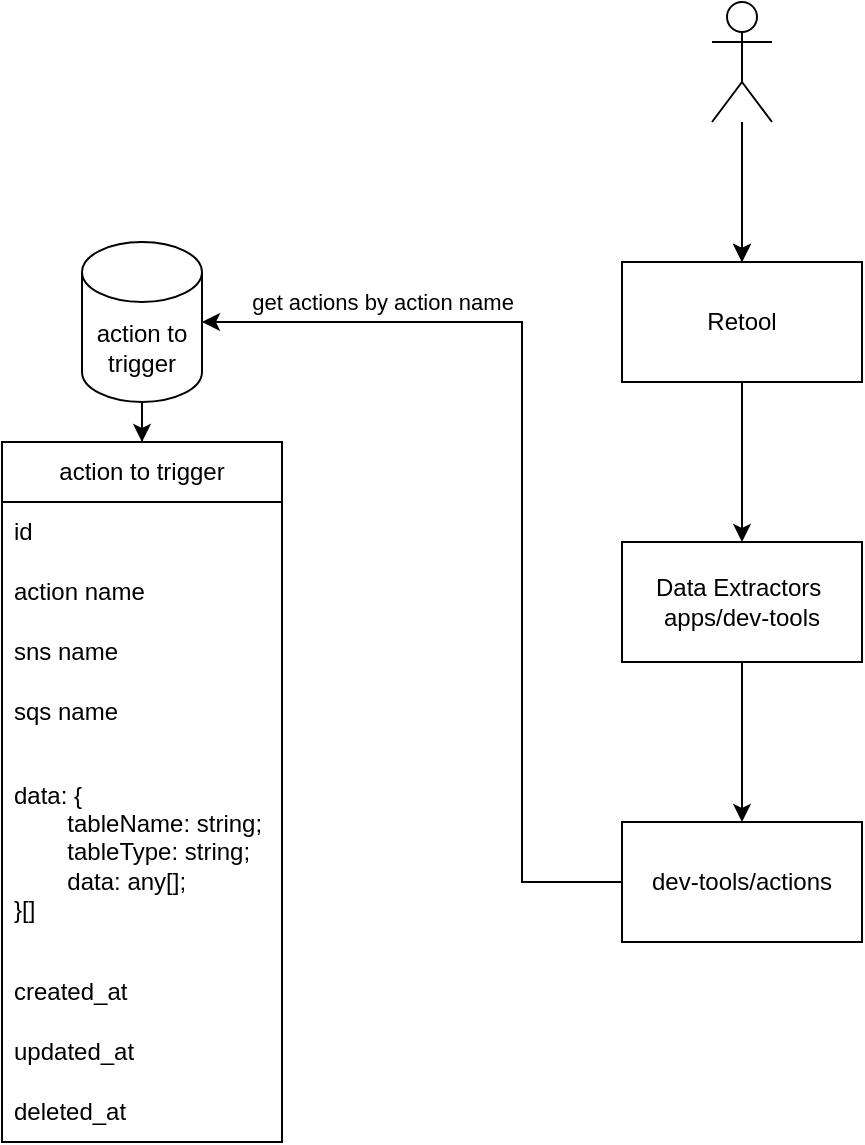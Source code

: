 <mxfile version="26.2.8">
  <diagram name="Page-1" id="piTJ4yABlGyB2_TCcSkk">
    <mxGraphModel dx="964" dy="721" grid="1" gridSize="10" guides="1" tooltips="1" connect="1" arrows="1" fold="1" page="1" pageScale="1" pageWidth="1169" pageHeight="827" math="0" shadow="0">
      <root>
        <mxCell id="0" />
        <mxCell id="1" parent="0" />
        <mxCell id="aWhmmYHfGadmUJ6fNQog-5" value="" style="edgeStyle=orthogonalEdgeStyle;rounded=0;orthogonalLoop=1;jettySize=auto;html=1;" parent="1" source="aWhmmYHfGadmUJ6fNQog-1" target="aWhmmYHfGadmUJ6fNQog-4" edge="1">
          <mxGeometry relative="1" as="geometry" />
        </mxCell>
        <mxCell id="aWhmmYHfGadmUJ6fNQog-1" value="Retool" style="rounded=0;whiteSpace=wrap;html=1;" parent="1" vertex="1">
          <mxGeometry x="340" y="140" width="120" height="60" as="geometry" />
        </mxCell>
        <mxCell id="aWhmmYHfGadmUJ6fNQog-7" value="" style="edgeStyle=orthogonalEdgeStyle;rounded=0;orthogonalLoop=1;jettySize=auto;html=1;" parent="1" source="aWhmmYHfGadmUJ6fNQog-4" target="aWhmmYHfGadmUJ6fNQog-6" edge="1">
          <mxGeometry relative="1" as="geometry" />
        </mxCell>
        <mxCell id="aWhmmYHfGadmUJ6fNQog-4" value="Data Extractors&amp;nbsp;&lt;div&gt;apps/dev-tools&lt;/div&gt;" style="whiteSpace=wrap;html=1;rounded=0;" parent="1" vertex="1">
          <mxGeometry x="340" y="280" width="120" height="60" as="geometry" />
        </mxCell>
        <mxCell id="aWhmmYHfGadmUJ6fNQog-6" value="dev-tools/actions" style="whiteSpace=wrap;html=1;rounded=0;" parent="1" vertex="1">
          <mxGeometry x="340" y="420" width="120" height="60" as="geometry" />
        </mxCell>
        <mxCell id="aWhmmYHfGadmUJ6fNQog-25" style="edgeStyle=orthogonalEdgeStyle;rounded=0;orthogonalLoop=1;jettySize=auto;html=1;" parent="1" source="aWhmmYHfGadmUJ6fNQog-8" target="aWhmmYHfGadmUJ6fNQog-9" edge="1">
          <mxGeometry relative="1" as="geometry" />
        </mxCell>
        <mxCell id="aWhmmYHfGadmUJ6fNQog-8" value="action to trigger" style="shape=cylinder3;whiteSpace=wrap;html=1;boundedLbl=1;backgroundOutline=1;size=15;" parent="1" vertex="1">
          <mxGeometry x="70" y="130" width="60" height="80" as="geometry" />
        </mxCell>
        <mxCell id="aWhmmYHfGadmUJ6fNQog-9" value="action to trigger" style="swimlane;fontStyle=0;childLayout=stackLayout;horizontal=1;startSize=30;horizontalStack=0;resizeParent=1;resizeParentMax=0;resizeLast=0;collapsible=1;marginBottom=0;whiteSpace=wrap;html=1;" parent="1" vertex="1">
          <mxGeometry x="30" y="230" width="140" height="350" as="geometry" />
        </mxCell>
        <mxCell id="aWhmmYHfGadmUJ6fNQog-10" value="id" style="text;strokeColor=none;fillColor=none;align=left;verticalAlign=middle;spacingLeft=4;spacingRight=4;overflow=hidden;points=[[0,0.5],[1,0.5]];portConstraint=eastwest;rotatable=0;whiteSpace=wrap;html=1;" parent="aWhmmYHfGadmUJ6fNQog-9" vertex="1">
          <mxGeometry y="30" width="140" height="30" as="geometry" />
        </mxCell>
        <mxCell id="aWhmmYHfGadmUJ6fNQog-11" value="action name" style="text;strokeColor=none;fillColor=none;align=left;verticalAlign=middle;spacingLeft=4;spacingRight=4;overflow=hidden;points=[[0,0.5],[1,0.5]];portConstraint=eastwest;rotatable=0;whiteSpace=wrap;html=1;" parent="aWhmmYHfGadmUJ6fNQog-9" vertex="1">
          <mxGeometry y="60" width="140" height="30" as="geometry" />
        </mxCell>
        <mxCell id="aWhmmYHfGadmUJ6fNQog-21" value="sns name" style="text;strokeColor=none;fillColor=none;align=left;verticalAlign=middle;spacingLeft=4;spacingRight=4;overflow=hidden;points=[[0,0.5],[1,0.5]];portConstraint=eastwest;rotatable=0;whiteSpace=wrap;html=1;" parent="aWhmmYHfGadmUJ6fNQog-9" vertex="1">
          <mxGeometry y="90" width="140" height="30" as="geometry" />
        </mxCell>
        <mxCell id="aWhmmYHfGadmUJ6fNQog-22" value="sqs name" style="text;strokeColor=none;fillColor=none;align=left;verticalAlign=middle;spacingLeft=4;spacingRight=4;overflow=hidden;points=[[0,0.5],[1,0.5]];portConstraint=eastwest;rotatable=0;whiteSpace=wrap;html=1;" parent="aWhmmYHfGadmUJ6fNQog-9" vertex="1">
          <mxGeometry y="120" width="140" height="30" as="geometry" />
        </mxCell>
        <mxCell id="aWhmmYHfGadmUJ6fNQog-16" value="data:&amp;nbsp;&lt;span style=&quot;background-color: transparent; color: light-dark(rgb(0, 0, 0), rgb(255, 255, 255));&quot;&gt;{&lt;/span&gt;&lt;div&gt;&lt;div&gt;&lt;span style=&quot;white-space: pre;&quot;&gt;&#x9;&lt;/span&gt;tableName: string;&lt;/div&gt;&lt;div&gt;&lt;span style=&quot;white-space: pre;&quot;&gt;&#x9;&lt;/span&gt;tableType: string;&lt;/div&gt;&lt;div&gt;&lt;span style=&quot;white-space: pre;&quot;&gt;&#x9;&lt;/span&gt;data: any[];&lt;/div&gt;&lt;div&gt;}&lt;span style=&quot;background-color: transparent; color: light-dark(rgb(0, 0, 0), rgb(255, 255, 255));&quot;&gt;[]&lt;/span&gt;&lt;/div&gt;&lt;/div&gt;" style="text;strokeColor=none;fillColor=none;align=left;verticalAlign=middle;spacingLeft=4;spacingRight=4;overflow=hidden;points=[[0,0.5],[1,0.5]];portConstraint=eastwest;rotatable=0;whiteSpace=wrap;html=1;" parent="aWhmmYHfGadmUJ6fNQog-9" vertex="1">
          <mxGeometry y="150" width="140" height="110" as="geometry" />
        </mxCell>
        <mxCell id="aWhmmYHfGadmUJ6fNQog-18" value="created_at" style="text;strokeColor=none;fillColor=none;align=left;verticalAlign=middle;spacingLeft=4;spacingRight=4;overflow=hidden;points=[[0,0.5],[1,0.5]];portConstraint=eastwest;rotatable=0;whiteSpace=wrap;html=1;" parent="aWhmmYHfGadmUJ6fNQog-9" vertex="1">
          <mxGeometry y="260" width="140" height="30" as="geometry" />
        </mxCell>
        <mxCell id="aWhmmYHfGadmUJ6fNQog-19" value="updated_at" style="text;strokeColor=none;fillColor=none;align=left;verticalAlign=middle;spacingLeft=4;spacingRight=4;overflow=hidden;points=[[0,0.5],[1,0.5]];portConstraint=eastwest;rotatable=0;whiteSpace=wrap;html=1;" parent="aWhmmYHfGadmUJ6fNQog-9" vertex="1">
          <mxGeometry y="290" width="140" height="30" as="geometry" />
        </mxCell>
        <mxCell id="aWhmmYHfGadmUJ6fNQog-20" value="deleted_at" style="text;strokeColor=none;fillColor=none;align=left;verticalAlign=middle;spacingLeft=4;spacingRight=4;overflow=hidden;points=[[0,0.5],[1,0.5]];portConstraint=eastwest;rotatable=0;whiteSpace=wrap;html=1;" parent="aWhmmYHfGadmUJ6fNQog-9" vertex="1">
          <mxGeometry y="320" width="140" height="30" as="geometry" />
        </mxCell>
        <mxCell id="aWhmmYHfGadmUJ6fNQog-23" style="edgeStyle=orthogonalEdgeStyle;rounded=0;orthogonalLoop=1;jettySize=auto;html=1;entryX=1;entryY=0.5;entryDx=0;entryDy=0;entryPerimeter=0;" parent="1" source="aWhmmYHfGadmUJ6fNQog-6" target="aWhmmYHfGadmUJ6fNQog-8" edge="1">
          <mxGeometry relative="1" as="geometry">
            <Array as="points">
              <mxPoint x="290" y="450" />
              <mxPoint x="290" y="170" />
            </Array>
          </mxGeometry>
        </mxCell>
        <mxCell id="aWhmmYHfGadmUJ6fNQog-24" value="get actions by action name" style="edgeLabel;html=1;align=center;verticalAlign=middle;resizable=0;points=[];" parent="aWhmmYHfGadmUJ6fNQog-23" vertex="1" connectable="0">
          <mxGeometry x="0.722" y="-3" relative="1" as="geometry">
            <mxPoint x="22" y="-7" as="offset" />
          </mxGeometry>
        </mxCell>
        <mxCell id="dHiyeyUTxoID4HvvEmh9-4" value="" style="edgeStyle=orthogonalEdgeStyle;rounded=0;orthogonalLoop=1;jettySize=auto;html=1;entryX=0.5;entryY=0;entryDx=0;entryDy=0;" edge="1" parent="1" source="dHiyeyUTxoID4HvvEmh9-1" target="aWhmmYHfGadmUJ6fNQog-1">
          <mxGeometry relative="1" as="geometry">
            <mxPoint x="340" y="60" as="targetPoint" />
          </mxGeometry>
        </mxCell>
        <mxCell id="dHiyeyUTxoID4HvvEmh9-5" value="" style="edgeStyle=orthogonalEdgeStyle;rounded=0;orthogonalLoop=1;jettySize=auto;html=1;" edge="1" parent="1" source="dHiyeyUTxoID4HvvEmh9-1" target="aWhmmYHfGadmUJ6fNQog-1">
          <mxGeometry relative="1" as="geometry" />
        </mxCell>
        <mxCell id="dHiyeyUTxoID4HvvEmh9-1" value="" style="shape=umlActor;verticalLabelPosition=bottom;verticalAlign=top;html=1;outlineConnect=0;" vertex="1" parent="1">
          <mxGeometry x="385" y="10" width="30" height="60" as="geometry" />
        </mxCell>
      </root>
    </mxGraphModel>
  </diagram>
</mxfile>
